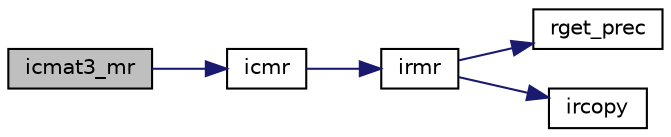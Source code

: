 digraph "icmat3_mr"
{
  edge [fontname="Helvetica",fontsize="10",labelfontname="Helvetica",labelfontsize="10"];
  node [fontname="Helvetica",fontsize="10",shape=record];
  rankdir="LR";
  Node203 [label="icmat3_mr",height=0.2,width=0.4,color="black", fillcolor="grey75", style="filled", fontcolor="black"];
  Node203 -> Node204 [color="midnightblue",fontsize="10",style="solid",fontname="Helvetica"];
  Node204 [label="icmr",height=0.2,width=0.4,color="black", fillcolor="white", style="filled",URL="$icmulti_8c.html#a13b6e3ee9ee8e7faaa93c415342257dd",tooltip="区間の中心と半径 [m-r,m+r]=[x0,x1] "];
  Node204 -> Node205 [color="midnightblue",fontsize="10",style="solid",fontname="Helvetica"];
  Node205 [label="irmr",height=0.2,width=0.4,color="black", fillcolor="white", style="filled",URL="$irmulti_8c.html#a93012ff805accf0b210b10f7591ebcc3",tooltip="区間の中心と半径の表示(center-radius form) [m-r,m+r]=[x0,x1] "];
  Node205 -> Node206 [color="midnightblue",fontsize="10",style="solid",fontname="Helvetica"];
  Node206 [label="rget_prec",height=0.2,width=0.4,color="black", fillcolor="white", style="filled",URL="$is__rmulti_8h.html#ad9bc8d534620527dc3c46ef4c9d04442",tooltip="rmulti型の浮動小数点数の精度(ビット数)を取得. "];
  Node205 -> Node207 [color="midnightblue",fontsize="10",style="solid",fontname="Helvetica"];
  Node207 [label="ircopy",height=0.2,width=0.4,color="black", fillcolor="white", style="filled",URL="$irmulti_8c.html#aaf2192a33e04cbba12da47550fde287e",tooltip="コピー [y0,y1]=[x0,x1]. "];
}
